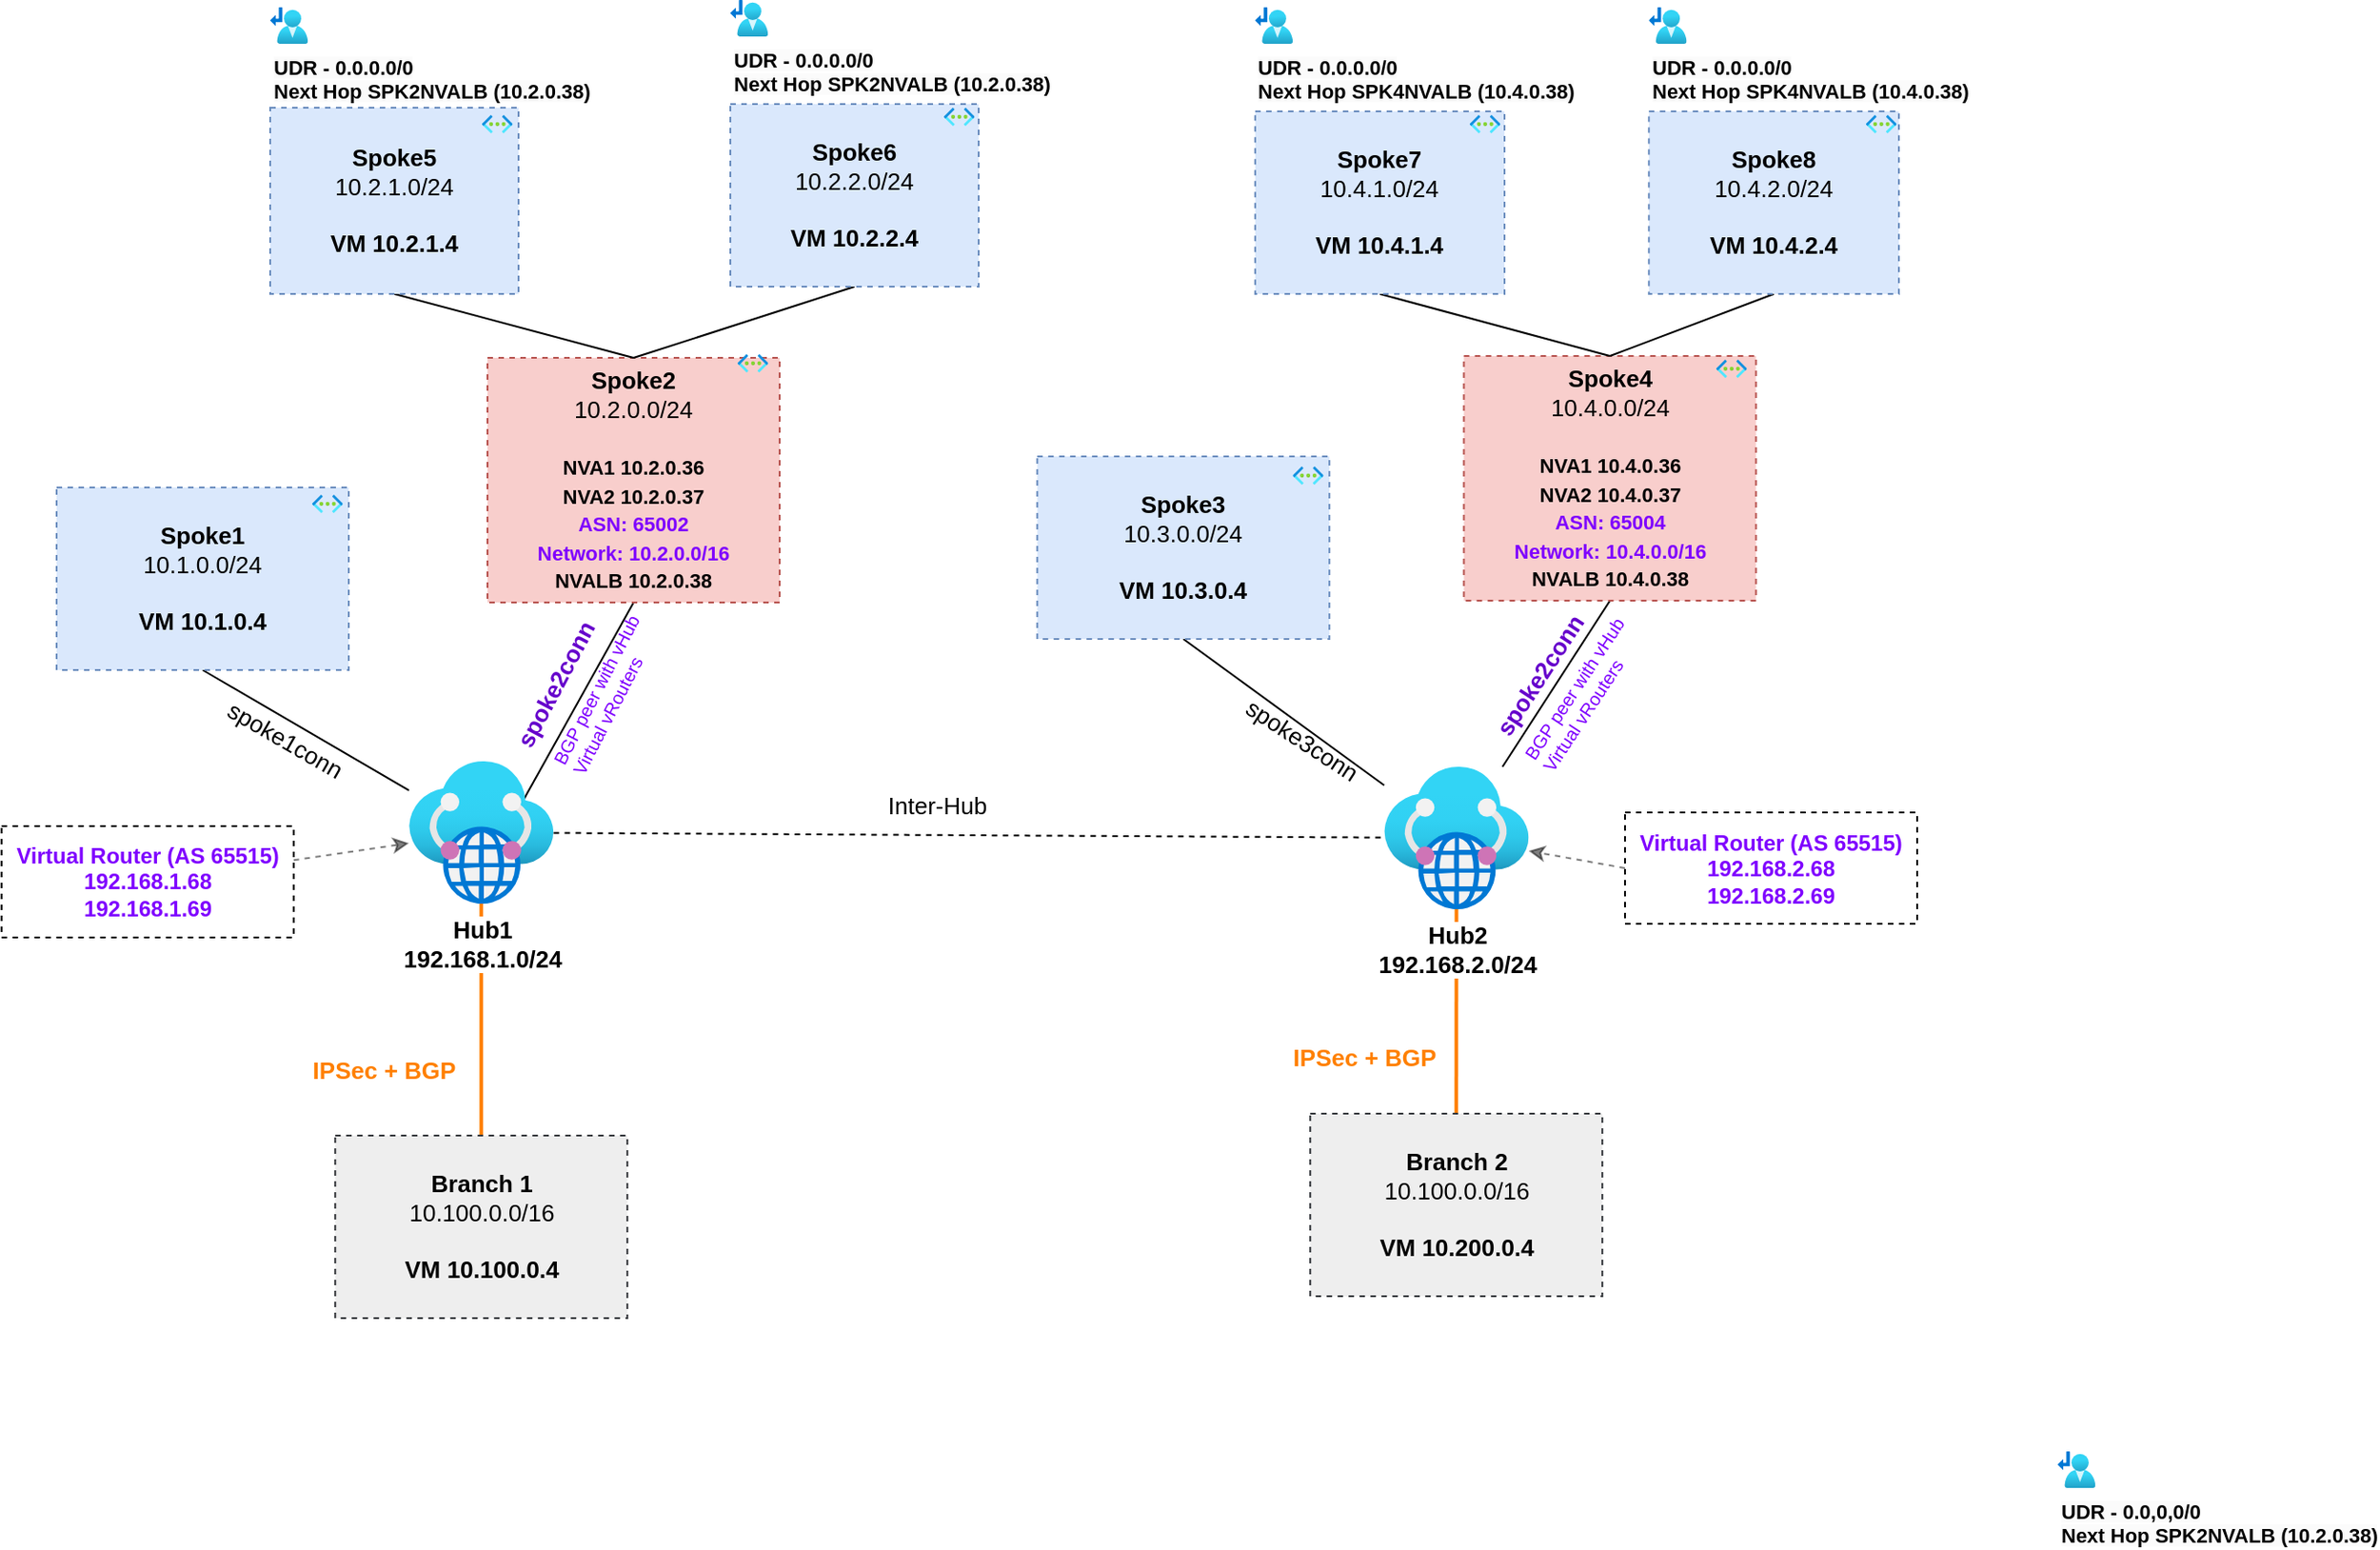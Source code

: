 <mxfile>
    <diagram id="EYUW9VS5qTlCsF7O1JQ7" name="Page-1">
        <mxGraphModel dx="834" dy="681" grid="0" gridSize="10" guides="1" tooltips="1" connect="1" arrows="1" fold="1" page="0" pageScale="1" pageWidth="850" pageHeight="1100" background="#ffffff" math="0" shadow="0">
            <root>
                <mxCell id="0"/>
                <mxCell id="1" parent="0"/>
                <mxCell id="2" style="edgeStyle=none;html=1;exitX=0.5;exitY=1;exitDx=0;exitDy=0;endArrow=none;endFill=0;fontSize=13;" parent="1" source="3" target="17" edge="1">
                    <mxGeometry relative="1" as="geometry">
                        <mxPoint x="397" y="505" as="targetPoint"/>
                    </mxGeometry>
                </mxCell>
                <mxCell id="3" value="&lt;b style=&quot;font-size: 13px;&quot;&gt;Spoke1&lt;/b&gt;&lt;br style=&quot;font-size: 13px;&quot;&gt;10.1.0.0/24&lt;br style=&quot;font-size: 13px;&quot;&gt;&lt;br style=&quot;font-size: 13px;&quot;&gt;&lt;b style=&quot;font-size: 13px;&quot;&gt;VM 10.1.0.4&lt;/b&gt;" style="whiteSpace=wrap;html=1;fillColor=#dae8fc;strokeColor=#6c8ebf;dashed=1;fontSize=13;" parent="1" vertex="1">
                    <mxGeometry x="204" y="339" width="160" height="100" as="geometry"/>
                </mxCell>
                <mxCell id="4" value="" style="aspect=fixed;html=1;points=[];align=center;image;fontSize=13;image=img/lib/azure2/networking/Virtual_Networks.svg;dashed=1;" parent="1" vertex="1">
                    <mxGeometry x="344" y="343" width="16.75" height="10" as="geometry"/>
                </mxCell>
                <mxCell id="5" style="edgeStyle=none;html=1;entryX=0.769;entryY=0.313;entryDx=0;entryDy=0;entryPerimeter=0;endArrow=none;endFill=0;fontSize=13;exitX=0.5;exitY=1;exitDx=0;exitDy=0;" parent="1" source="69" target="17" edge="1">
                    <mxGeometry relative="1" as="geometry">
                        <mxPoint x="520" y="403" as="sourcePoint"/>
                    </mxGeometry>
                </mxCell>
                <mxCell id="7" value="" style="aspect=fixed;html=1;points=[];align=center;image;fontSize=13;image=img/lib/azure2/networking/Virtual_Networks.svg;dashed=1;" parent="1" vertex="1">
                    <mxGeometry x="564.35" y="322" width="16.75" height="10" as="geometry"/>
                </mxCell>
                <mxCell id="14" style="edgeStyle=none;html=1;endArrow=none;endFill=0;strokeColor=#FF8000;entryX=0.5;entryY=0;entryDx=0;entryDy=0;strokeWidth=2;fontSize=13;" parent="1" source="17" target="18" edge="1">
                    <mxGeometry relative="1" as="geometry">
                        <mxPoint x="407.35" y="652" as="targetPoint"/>
                    </mxGeometry>
                </mxCell>
                <mxCell id="15" value="IPSec + BGP" style="edgeLabel;html=1;align=center;verticalAlign=middle;resizable=0;points=[];fontStyle=1;fontColor=#FF8000;fontSize=13;" parent="14" vertex="1" connectable="0">
                    <mxGeometry x="0.367" y="-2" relative="1" as="geometry">
                        <mxPoint x="-52" y="4" as="offset"/>
                    </mxGeometry>
                </mxCell>
                <mxCell id="16" style="edgeStyle=none;html=1;strokeColor=#000000;fontColor=#FF8000;endArrow=none;endFill=0;dashed=1;fontSize=13;" parent="1" source="17" target="39" edge="1">
                    <mxGeometry relative="1" as="geometry"/>
                </mxCell>
                <mxCell id="17" value="&lt;b style=&quot;font-size: 13px;&quot;&gt;Hub1&lt;br style=&quot;font-size: 13px;&quot;&gt;192.168.1.0/24&lt;/b&gt;" style="aspect=fixed;html=1;points=[];align=center;image;fontSize=13;image=img/lib/azure2/networking/Virtual_WANs.svg;" parent="1" vertex="1">
                    <mxGeometry x="397" y="489" width="79.22" height="78" as="geometry"/>
                </mxCell>
                <mxCell id="18" value="&lt;b style=&quot;font-size: 13px;&quot;&gt;Branch 1&lt;/b&gt;&lt;br style=&quot;font-size: 13px;&quot;&gt;10.100.0.0/16&lt;br style=&quot;font-size: 13px;&quot;&gt;&lt;br style=&quot;font-size: 13px;&quot;&gt;&lt;b style=&quot;font-size: 13px;&quot;&gt;VM 10.100.0.4&lt;/b&gt;" style="whiteSpace=wrap;html=1;fillColor=#eeeeee;strokeColor=#36393d;dashed=1;fontSize=13;" parent="1" vertex="1">
                    <mxGeometry x="356.61" y="694" width="160" height="100" as="geometry"/>
                </mxCell>
                <mxCell id="19" value="spoke1conn" style="text;html=1;align=center;verticalAlign=middle;resizable=0;points=[];autosize=1;strokeColor=none;fillColor=none;rotation=30;fontSize=13;" parent="1" vertex="1">
                    <mxGeometry x="284.35" y="462" width="90" height="30" as="geometry"/>
                </mxCell>
                <mxCell id="20" value="spoke2conn" style="text;html=1;align=center;verticalAlign=middle;resizable=0;points=[];autosize=1;strokeColor=none;fillColor=none;rotation=-62.1;fontColor=#6600CC;fontStyle=1;fontSize=13;" parent="1" vertex="1">
                    <mxGeometry x="427" y="432" width="100" height="30" as="geometry"/>
                </mxCell>
                <mxCell id="25" style="edgeStyle=none;html=1;exitX=0.5;exitY=1;exitDx=0;exitDy=0;endArrow=none;endFill=0;fontSize=13;" parent="1" source="26" edge="1" target="39">
                    <mxGeometry relative="1" as="geometry">
                        <mxPoint x="941.1" y="502" as="targetPoint"/>
                    </mxGeometry>
                </mxCell>
                <mxCell id="26" value="&lt;b style=&quot;font-size: 13px;&quot;&gt;Spoke3&lt;/b&gt;&lt;br style=&quot;font-size: 13px;&quot;&gt;10.3.0.0/24&lt;br style=&quot;font-size: 13px;&quot;&gt;&lt;br style=&quot;font-size: 13px;&quot;&gt;&lt;b style=&quot;font-size: 13px;&quot;&gt;VM 10.3.0.4&lt;/b&gt;" style="whiteSpace=wrap;html=1;fillColor=#dae8fc;strokeColor=#6c8ebf;dashed=1;fontSize=13;" parent="1" vertex="1">
                    <mxGeometry x="741.1" y="322" width="160" height="100" as="geometry"/>
                </mxCell>
                <mxCell id="27" value="" style="aspect=fixed;html=1;points=[];align=center;image;fontSize=13;image=img/lib/azure2/networking/Virtual_Networks.svg;dashed=1;" parent="1" vertex="1">
                    <mxGeometry x="881.1" y="327.5" width="16.75" height="10" as="geometry"/>
                </mxCell>
                <mxCell id="83" style="edgeStyle=none;html=1;fontSize=11;fontColor=#7F00FF;endArrow=none;endFill=0;exitX=0.5;exitY=1;exitDx=0;exitDy=0;" edge="1" parent="1" source="29" target="39">
                    <mxGeometry relative="1" as="geometry"/>
                </mxCell>
                <mxCell id="29" value="&lt;b&gt;&lt;br&gt;Spoke4&lt;/b&gt;&lt;br style=&quot;font-size: 13px;&quot;&gt;10.4.0.0/24&lt;br style=&quot;font-size: 13px;&quot;&gt;&lt;br style=&quot;font-size: 13px;&quot;&gt;&lt;font style=&quot;font-size: 11px;&quot;&gt;&lt;b style=&quot;&quot;&gt;NVA1 10.4.0.36&lt;br&gt;NVA2 10.4.0.37&lt;br&gt;&lt;/b&gt;&lt;b style=&quot;border-color: var(--border-color);&quot;&gt;&lt;font style=&quot;border-color: var(--border-color);&quot; color=&quot;#7f00ff&quot;&gt;ASN: 65004&lt;br&gt;&lt;/font&gt;&lt;/b&gt;&lt;b style=&quot;border-color: var(--border-color);&quot;&gt;&lt;font style=&quot;border-color: var(--border-color);&quot; color=&quot;#7f00ff&quot;&gt;Network: 10.4.0.0/16&lt;/font&gt;&lt;/b&gt;&lt;b style=&quot;&quot;&gt;&lt;br&gt;NVALB 10.4.0.38&lt;br&gt;&lt;/b&gt;&lt;/font&gt;&lt;b style=&quot;font-size: 13px;&quot;&gt;&lt;br&gt;&lt;/b&gt;" style="whiteSpace=wrap;html=1;fillColor=#f8cecc;strokeColor=#b85450;dashed=1;fontSize=13;" parent="1" vertex="1">
                    <mxGeometry x="974.75" y="267" width="160" height="134" as="geometry"/>
                </mxCell>
                <mxCell id="30" value="" style="aspect=fixed;html=1;points=[];align=center;image;fontSize=13;image=img/lib/azure2/networking/Virtual_Networks.svg;dashed=1;" parent="1" vertex="1">
                    <mxGeometry x="1113" y="269" width="16.75" height="10" as="geometry"/>
                </mxCell>
                <mxCell id="31" style="edgeStyle=none;html=1;exitX=0.5;exitY=1;exitDx=0;exitDy=0;entryX=0.5;entryY=0;entryDx=0;entryDy=0;endArrow=none;endFill=0;fontSize=13;" parent="1" source="32" target="29" edge="1">
                    <mxGeometry relative="1" as="geometry"/>
                </mxCell>
                <mxCell id="32" value="&lt;b style=&quot;font-size: 13px;&quot;&gt;Spoke7&lt;/b&gt;&lt;br style=&quot;font-size: 13px;&quot;&gt;10.4.1.0/24&lt;br style=&quot;font-size: 13px;&quot;&gt;&lt;br style=&quot;font-size: 13px;&quot;&gt;&lt;b style=&quot;font-size: 13px;&quot;&gt;VM 10.4.1.4&lt;/b&gt;" style="whiteSpace=wrap;html=1;fillColor=#dae8fc;strokeColor=#6c8ebf;dashed=1;fontSize=13;" parent="1" vertex="1">
                    <mxGeometry x="860.45" y="133" width="136.55" height="100" as="geometry"/>
                </mxCell>
                <mxCell id="33" value="" style="aspect=fixed;html=1;points=[];align=center;image;fontSize=13;image=img/lib/azure2/networking/Virtual_Networks.svg;dashed=1;" parent="1" vertex="1">
                    <mxGeometry x="978" y="135" width="16.75" height="10" as="geometry"/>
                </mxCell>
                <mxCell id="34" style="edgeStyle=none;html=1;exitX=0.5;exitY=1;exitDx=0;exitDy=0;endArrow=none;endFill=0;fontSize=13;entryX=0.5;entryY=0;entryDx=0;entryDy=0;" parent="1" source="35" edge="1" target="29">
                    <mxGeometry relative="1" as="geometry">
                        <mxPoint x="1061.1" y="322" as="targetPoint"/>
                    </mxGeometry>
                </mxCell>
                <mxCell id="35" value="&lt;b style=&quot;font-size: 13px;&quot;&gt;Spoke8&lt;/b&gt;&lt;br style=&quot;font-size: 13px;&quot;&gt;10.4.2.0/24&lt;br style=&quot;font-size: 13px;&quot;&gt;&lt;br style=&quot;font-size: 13px;&quot;&gt;&lt;b style=&quot;font-size: 13px;&quot;&gt;VM 10.4.2.4&lt;/b&gt;" style="whiteSpace=wrap;html=1;fillColor=#dae8fc;strokeColor=#6c8ebf;dashed=1;fontSize=13;" parent="1" vertex="1">
                    <mxGeometry x="1076.1" y="133" width="136.9" height="100" as="geometry"/>
                </mxCell>
                <mxCell id="36" value="" style="aspect=fixed;html=1;points=[];align=center;image;fontSize=13;image=img/lib/azure2/networking/Virtual_Networks.svg;dashed=1;" parent="1" vertex="1">
                    <mxGeometry x="1195" y="135" width="16.75" height="10" as="geometry"/>
                </mxCell>
                <mxCell id="37" style="edgeStyle=none;html=1;endArrow=none;endFill=0;strokeColor=#FF8000;entryX=0.5;entryY=0;entryDx=0;entryDy=0;strokeWidth=2;fontSize=13;" parent="1" source="39" target="40" edge="1">
                    <mxGeometry relative="1" as="geometry">
                        <mxPoint x="964.1" y="652" as="targetPoint"/>
                    </mxGeometry>
                </mxCell>
                <mxCell id="38" value="IPSec + BGP" style="edgeLabel;html=1;align=center;verticalAlign=middle;resizable=0;points=[];fontStyle=1;fontColor=#FF8000;fontSize=13;" parent="37" vertex="1" connectable="0">
                    <mxGeometry x="0.367" y="-2" relative="1" as="geometry">
                        <mxPoint x="-49" y="4" as="offset"/>
                    </mxGeometry>
                </mxCell>
                <mxCell id="39" value="&lt;b style=&quot;font-size: 13px;&quot;&gt;Hub2&lt;br style=&quot;font-size: 13px;&quot;&gt;192.168.2.0/24&lt;/b&gt;" style="aspect=fixed;html=1;points=[];align=center;image;fontSize=13;image=img/lib/azure2/networking/Virtual_WANs.svg;" parent="1" vertex="1">
                    <mxGeometry x="931.1" y="492" width="79.22" height="78" as="geometry"/>
                </mxCell>
                <mxCell id="40" value="&lt;b style=&quot;font-size: 13px;&quot;&gt;Branch 2&lt;/b&gt;&lt;br style=&quot;font-size: 13px;&quot;&gt;10.100.0.0/16&lt;br style=&quot;font-size: 13px;&quot;&gt;&lt;br style=&quot;font-size: 13px;&quot;&gt;&lt;b style=&quot;font-size: 13px;&quot;&gt;VM 10.200.0.4&lt;/b&gt;" style="whiteSpace=wrap;html=1;fillColor=#eeeeee;strokeColor=#36393d;dashed=1;fontSize=13;" parent="1" vertex="1">
                    <mxGeometry x="890.6" y="682" width="160" height="100" as="geometry"/>
                </mxCell>
                <mxCell id="41" value="spoke3conn" style="text;html=1;align=center;verticalAlign=middle;resizable=0;points=[];autosize=1;strokeColor=none;fillColor=none;rotation=33.1;fontSize=13;" parent="1" vertex="1">
                    <mxGeometry x="841.1" y="462" width="90" height="30" as="geometry"/>
                </mxCell>
                <mxCell id="47" value="Inter-Hub" style="text;html=1;align=center;verticalAlign=middle;resizable=0;points=[];autosize=1;strokeColor=none;fillColor=none;fontColor=#000000;fontSize=13;" parent="1" vertex="1">
                    <mxGeometry x="646" y="498" width="80" height="30" as="geometry"/>
                </mxCell>
                <mxCell id="48" value="&lt;span style=&quot;color: rgb(0, 0, 0); font-size: 11px; background-color: rgb(251, 251, 251);&quot;&gt;UDR - 0.0,0,0/0 &lt;br style=&quot;font-size: 11px;&quot;&gt;Next Hop&amp;nbsp;&lt;/span&gt;&lt;b style=&quot;border-color: var(--border-color); color: rgb(0, 0, 0); text-align: center; background-color: rgb(251, 251, 251);&quot;&gt;SPK2NVALB&amp;nbsp;&lt;/b&gt;&lt;span style=&quot;color: rgb(0, 0, 0); font-size: 11px; background-color: rgb(251, 251, 251);&quot;&gt;(&lt;/span&gt;&lt;span style=&quot;color: rgb(0, 0, 0); background-color: rgb(251, 251, 251);&quot;&gt;10.2.0.38&lt;/span&gt;&lt;span style=&quot;color: rgb(0, 0, 0); font-size: 11px; background-color: rgb(251, 251, 251);&quot;&gt;)&lt;/span&gt;" style="aspect=fixed;html=1;points=[];align=left;image;fontSize=11;image=img/lib/azure2/networking/Route_Tables.svg;fontColor=#FF8000;fontStyle=1" parent="1" vertex="1">
                    <mxGeometry x="1300" y="867" width="20.65" height="20" as="geometry"/>
                </mxCell>
                <mxCell id="50" value="&lt;span style=&quot;color: rgb(0, 0, 0); font-size: 11px; background-color: rgb(251, 251, 251);&quot;&gt;UDR - 0.0.0.0/0 &lt;br style=&quot;font-size: 11px;&quot;&gt;Next Hop&amp;nbsp;&lt;/span&gt;&lt;b style=&quot;border-color: var(--border-color); color: rgb(0, 0, 0); text-align: center; background-color: rgb(251, 251, 251);&quot;&gt;SPK4NVALB&amp;nbsp;&lt;/b&gt;&lt;span style=&quot;color: rgb(0, 0, 0); font-size: 11px; background-color: rgb(251, 251, 251);&quot;&gt;(10.4.0.38)&lt;/span&gt;" style="aspect=fixed;html=1;points=[];align=left;image;fontSize=11;image=img/lib/azure2/networking/Route_Tables.svg;fontColor=#FF8000;fontStyle=1" parent="1" vertex="1">
                    <mxGeometry x="860.45" y="76" width="20.65" height="20" as="geometry"/>
                </mxCell>
                <mxCell id="51" value="&lt;span style=&quot;color: rgb(0, 0, 0); font-size: 11px; background-color: rgb(251, 251, 251);&quot;&gt;UDR - 0.0.0.0/0 &lt;br style=&quot;font-size: 11px;&quot;&gt;Next Hop&amp;nbsp;&lt;/span&gt;&lt;b style=&quot;border-color: var(--border-color); color: rgb(0, 0, 0); text-align: center; background-color: rgb(251, 251, 251);&quot;&gt;SPK4NVALB&amp;nbsp;&lt;/b&gt;&lt;span style=&quot;color: rgb(0, 0, 0); font-size: 11px; background-color: rgb(251, 251, 251);&quot;&gt;(10.4.0.38)&lt;/span&gt;" style="aspect=fixed;html=1;points=[];align=left;image;fontSize=11;image=img/lib/azure2/networking/Route_Tables.svg;fontColor=#FF8000;fontStyle=1" parent="1" vertex="1">
                    <mxGeometry x="1076.1" y="76" width="20.65" height="20" as="geometry"/>
                </mxCell>
                <mxCell id="56" value="BGP peer with vHub Virtual vRouters" style="text;strokeColor=none;align=left;fillColor=none;html=1;verticalAlign=middle;whiteSpace=wrap;rounded=0;rotation=-62.7;fontColor=#7F00FF;fontSize=10;" parent="1" vertex="1">
                    <mxGeometry x="457" y="435" width="98" height="31" as="geometry"/>
                </mxCell>
                <mxCell id="59" style="edgeStyle=none;html=1;fontFamily=Helvetica;dashed=1;opacity=50;" parent="1" source="58" target="17" edge="1">
                    <mxGeometry relative="1" as="geometry"/>
                </mxCell>
                <mxCell id="58" value="&lt;b&gt;Virtual Router (AS 65515)&lt;br&gt;&lt;font style=&quot;font-size: 12px;&quot;&gt;&lt;span style=&quot;text-align: left;&quot;&gt;192.168.1.68&lt;/span&gt;&lt;span style=&quot;text-align: left;&quot;&gt;&lt;br&gt;&lt;/span&gt;&lt;span style=&quot;text-align: left;&quot;&gt;192.168.1.69&lt;/span&gt;&lt;/font&gt;&lt;/b&gt;" style="text;strokeColor=default;align=center;fillColor=none;html=1;verticalAlign=middle;whiteSpace=wrap;rounded=0;fontFamily=Helvetica;fontStyle=0;dashed=1;fontColor=#7F00FF;" parent="1" vertex="1">
                    <mxGeometry x="173.85" y="524.5" width="160" height="61" as="geometry"/>
                </mxCell>
                <mxCell id="69" value="&lt;b&gt;Spoke2&lt;/b&gt;&lt;br style=&quot;font-size: 13px;&quot;&gt;10.2.0.0/24&lt;br style=&quot;font-size: 13px;&quot;&gt;&lt;br style=&quot;font-size: 13px;&quot;&gt;&lt;font style=&quot;font-size: 11px;&quot;&gt;&lt;b style=&quot;&quot;&gt;NVA1 10.2.0.36&lt;br&gt;NVA2 10.2.0.37&lt;br&gt;&lt;font style=&quot;font-size: 11px;&quot; color=&quot;#7f00ff&quot;&gt;ASN: 65002&lt;br&gt;Network: 10.2.0.0/16&lt;br&gt;&lt;/font&gt;&lt;/b&gt;&lt;b style=&quot;border-color: var(--border-color);&quot;&gt;NVALB 10.2.0.38&lt;/b&gt;&lt;/font&gt;&lt;b style=&quot;font-size: 12px;&quot;&gt;&lt;br&gt;&lt;/b&gt;" style="whiteSpace=wrap;html=1;fillColor=#f8cecc;strokeColor=#b85450;dashed=1;fontSize=13;" vertex="1" parent="1">
                    <mxGeometry x="440" y="268" width="160" height="134" as="geometry"/>
                </mxCell>
                <mxCell id="70" value="BGP peer with vHub Virtual vRouters" style="text;strokeColor=none;align=left;fillColor=none;html=1;verticalAlign=middle;whiteSpace=wrap;rounded=0;rotation=-56.7;fontColor=#7F00FF;fontSize=10;" vertex="1" parent="1">
                    <mxGeometry x="992" y="435" width="98" height="31" as="geometry"/>
                </mxCell>
                <mxCell id="76" style="edgeStyle=none;html=1;entryX=0.5;entryY=0;entryDx=0;entryDy=0;fontSize=11;fontColor=#7F00FF;endArrow=none;endFill=0;exitX=0.5;exitY=1;exitDx=0;exitDy=0;" edge="1" parent="1" source="72" target="69">
                    <mxGeometry relative="1" as="geometry"/>
                </mxCell>
                <mxCell id="72" value="&lt;b style=&quot;font-size: 13px;&quot;&gt;Spoke5&lt;/b&gt;&lt;br style=&quot;font-size: 13px;&quot;&gt;10.2.1.0/24&lt;br style=&quot;font-size: 13px;&quot;&gt;&lt;br style=&quot;font-size: 13px;&quot;&gt;&lt;b style=&quot;font-size: 13px;&quot;&gt;VM 10.2.1.4&lt;/b&gt;" style="whiteSpace=wrap;html=1;fillColor=#dae8fc;strokeColor=#6c8ebf;dashed=1;fontSize=13;" vertex="1" parent="1">
                    <mxGeometry x="321" y="131" width="136" height="102" as="geometry"/>
                </mxCell>
                <mxCell id="73" value="" style="aspect=fixed;html=1;points=[];align=center;image;fontSize=13;image=img/lib/azure2/networking/Virtual_Networks.svg;dashed=1;" vertex="1" parent="1">
                    <mxGeometry x="437" y="135" width="16.75" height="10" as="geometry"/>
                </mxCell>
                <mxCell id="74" value="&lt;span style=&quot;color: rgb(0, 0, 0); font-size: 11px; background-color: rgb(251, 251, 251);&quot;&gt;UDR - 0.0.0.0/0 &lt;br style=&quot;font-size: 11px;&quot;&gt;Next Hop&amp;nbsp;&lt;/span&gt;&lt;b style=&quot;border-color: var(--border-color); color: rgb(0, 0, 0); text-align: center; background-color: rgb(251, 251, 251);&quot;&gt;SPK2NVALB&amp;nbsp;&lt;/b&gt;&lt;span style=&quot;color: rgb(0, 0, 0); font-size: 11px; background-color: rgb(251, 251, 251);&quot;&gt;(10.2.0.38)&lt;/span&gt;" style="aspect=fixed;html=1;points=[];align=left;image;fontSize=11;image=img/lib/azure2/networking/Route_Tables.svg;fontColor=#FF8000;fontStyle=1" vertex="1" parent="1">
                    <mxGeometry x="321.0" y="76" width="20.65" height="20" as="geometry"/>
                </mxCell>
                <mxCell id="75" value="" style="aspect=fixed;html=1;points=[];align=center;image;fontSize=13;image=img/lib/azure2/networking/Virtual_Networks.svg;dashed=1;" vertex="1" parent="1">
                    <mxGeometry x="577.0" y="266" width="16.75" height="10" as="geometry"/>
                </mxCell>
                <mxCell id="80" style="edgeStyle=none;html=1;entryX=0.5;entryY=0;entryDx=0;entryDy=0;fontSize=11;fontColor=#7F00FF;endArrow=none;endFill=0;exitX=0.5;exitY=1;exitDx=0;exitDy=0;" edge="1" parent="1" source="77" target="69">
                    <mxGeometry relative="1" as="geometry"/>
                </mxCell>
                <mxCell id="77" value="&lt;b style=&quot;font-size: 13px;&quot;&gt;Spoke6&lt;/b&gt;&lt;br style=&quot;font-size: 13px;&quot;&gt;10.2.2.0/24&lt;br style=&quot;font-size: 13px;&quot;&gt;&lt;br style=&quot;font-size: 13px;&quot;&gt;&lt;b style=&quot;font-size: 13px;&quot;&gt;VM 10.2.2.4&lt;/b&gt;" style="whiteSpace=wrap;html=1;fillColor=#dae8fc;strokeColor=#6c8ebf;dashed=1;fontSize=13;" vertex="1" parent="1">
                    <mxGeometry x="573" y="129" width="136" height="100" as="geometry"/>
                </mxCell>
                <mxCell id="78" value="" style="aspect=fixed;html=1;points=[];align=center;image;fontSize=13;image=img/lib/azure2/networking/Virtual_Networks.svg;dashed=1;" vertex="1" parent="1">
                    <mxGeometry x="690" y="131" width="16.75" height="10" as="geometry"/>
                </mxCell>
                <mxCell id="79" value="&lt;span style=&quot;color: rgb(0, 0, 0); font-size: 11px; background-color: rgb(251, 251, 251);&quot;&gt;UDR - 0.0.0.0/0 &lt;br style=&quot;font-size: 11px;&quot;&gt;Next Hop&amp;nbsp;&lt;/span&gt;&lt;b style=&quot;border-color: var(--border-color); color: rgb(0, 0, 0); text-align: center; background-color: rgb(251, 251, 251);&quot;&gt;SPK2NVALB&amp;nbsp;&lt;/b&gt;&lt;span style=&quot;color: rgb(0, 0, 0); font-size: 11px; background-color: rgb(251, 251, 251);&quot;&gt;(10.2.0.38)&lt;/span&gt;" style="aspect=fixed;html=1;points=[];align=left;image;fontSize=11;image=img/lib/azure2/networking/Route_Tables.svg;fontColor=#FF8000;fontStyle=1" vertex="1" parent="1">
                    <mxGeometry x="573" y="72" width="20.65" height="20" as="geometry"/>
                </mxCell>
                <mxCell id="88" style="edgeStyle=none;html=1;exitX=0;exitY=0.5;exitDx=0;exitDy=0;fontSize=11;fontColor=default;endArrow=classic;endFill=1;dashed=1;opacity=50;" edge="1" parent="1" source="87" target="39">
                    <mxGeometry relative="1" as="geometry"/>
                </mxCell>
                <mxCell id="87" value="&lt;b&gt;Virtual Router (AS 65515)&lt;br&gt;&lt;font style=&quot;font-size: 12px;&quot;&gt;&lt;span style=&quot;text-align: left;&quot;&gt;192.168.2.68&lt;/span&gt;&lt;span style=&quot;text-align: left;&quot;&gt;&lt;br&gt;&lt;/span&gt;&lt;span style=&quot;text-align: left;&quot;&gt;192.168.2.69&lt;/span&gt;&lt;/font&gt;&lt;/b&gt;" style="text;strokeColor=default;align=center;fillColor=none;html=1;verticalAlign=middle;whiteSpace=wrap;rounded=0;fontFamily=Helvetica;fontStyle=0;dashed=1;fontColor=#7F00FF;" vertex="1" parent="1">
                    <mxGeometry x="1063" y="517" width="160" height="61" as="geometry"/>
                </mxCell>
                <mxCell id="91" value="spoke2conn" style="text;html=1;align=center;verticalAlign=middle;resizable=0;points=[];autosize=1;strokeColor=none;fillColor=none;rotation=-56.8;fontColor=#6600CC;fontStyle=1;fontSize=13;" vertex="1" parent="1">
                    <mxGeometry x="966" y="427" width="100" height="30" as="geometry"/>
                </mxCell>
            </root>
        </mxGraphModel>
    </diagram>
</mxfile>